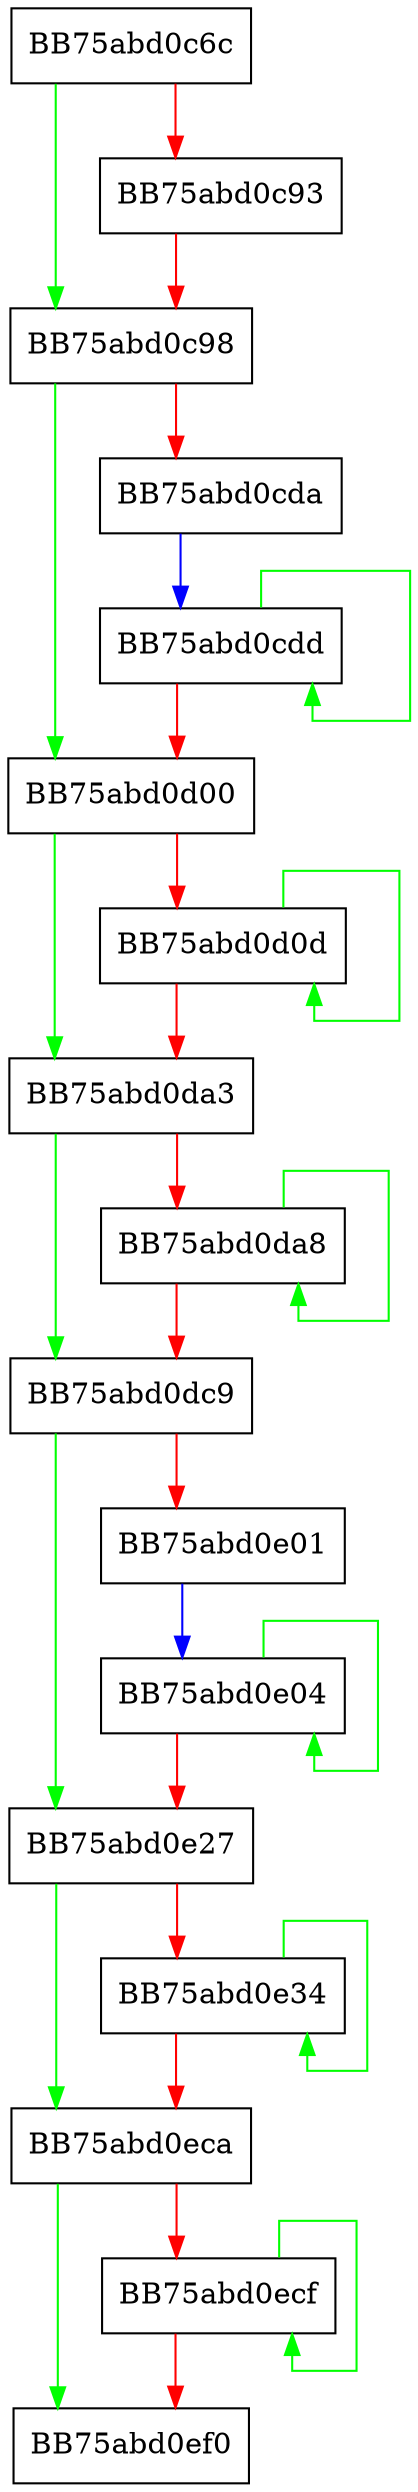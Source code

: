digraph CalcMbrCrc {
  node [shape="box"];
  graph [splines=ortho];
  BB75abd0c6c -> BB75abd0c98 [color="green"];
  BB75abd0c6c -> BB75abd0c93 [color="red"];
  BB75abd0c93 -> BB75abd0c98 [color="red"];
  BB75abd0c98 -> BB75abd0d00 [color="green"];
  BB75abd0c98 -> BB75abd0cda [color="red"];
  BB75abd0cda -> BB75abd0cdd [color="blue"];
  BB75abd0cdd -> BB75abd0cdd [color="green"];
  BB75abd0cdd -> BB75abd0d00 [color="red"];
  BB75abd0d00 -> BB75abd0da3 [color="green"];
  BB75abd0d00 -> BB75abd0d0d [color="red"];
  BB75abd0d0d -> BB75abd0d0d [color="green"];
  BB75abd0d0d -> BB75abd0da3 [color="red"];
  BB75abd0da3 -> BB75abd0dc9 [color="green"];
  BB75abd0da3 -> BB75abd0da8 [color="red"];
  BB75abd0da8 -> BB75abd0da8 [color="green"];
  BB75abd0da8 -> BB75abd0dc9 [color="red"];
  BB75abd0dc9 -> BB75abd0e27 [color="green"];
  BB75abd0dc9 -> BB75abd0e01 [color="red"];
  BB75abd0e01 -> BB75abd0e04 [color="blue"];
  BB75abd0e04 -> BB75abd0e04 [color="green"];
  BB75abd0e04 -> BB75abd0e27 [color="red"];
  BB75abd0e27 -> BB75abd0eca [color="green"];
  BB75abd0e27 -> BB75abd0e34 [color="red"];
  BB75abd0e34 -> BB75abd0e34 [color="green"];
  BB75abd0e34 -> BB75abd0eca [color="red"];
  BB75abd0eca -> BB75abd0ef0 [color="green"];
  BB75abd0eca -> BB75abd0ecf [color="red"];
  BB75abd0ecf -> BB75abd0ecf [color="green"];
  BB75abd0ecf -> BB75abd0ef0 [color="red"];
}